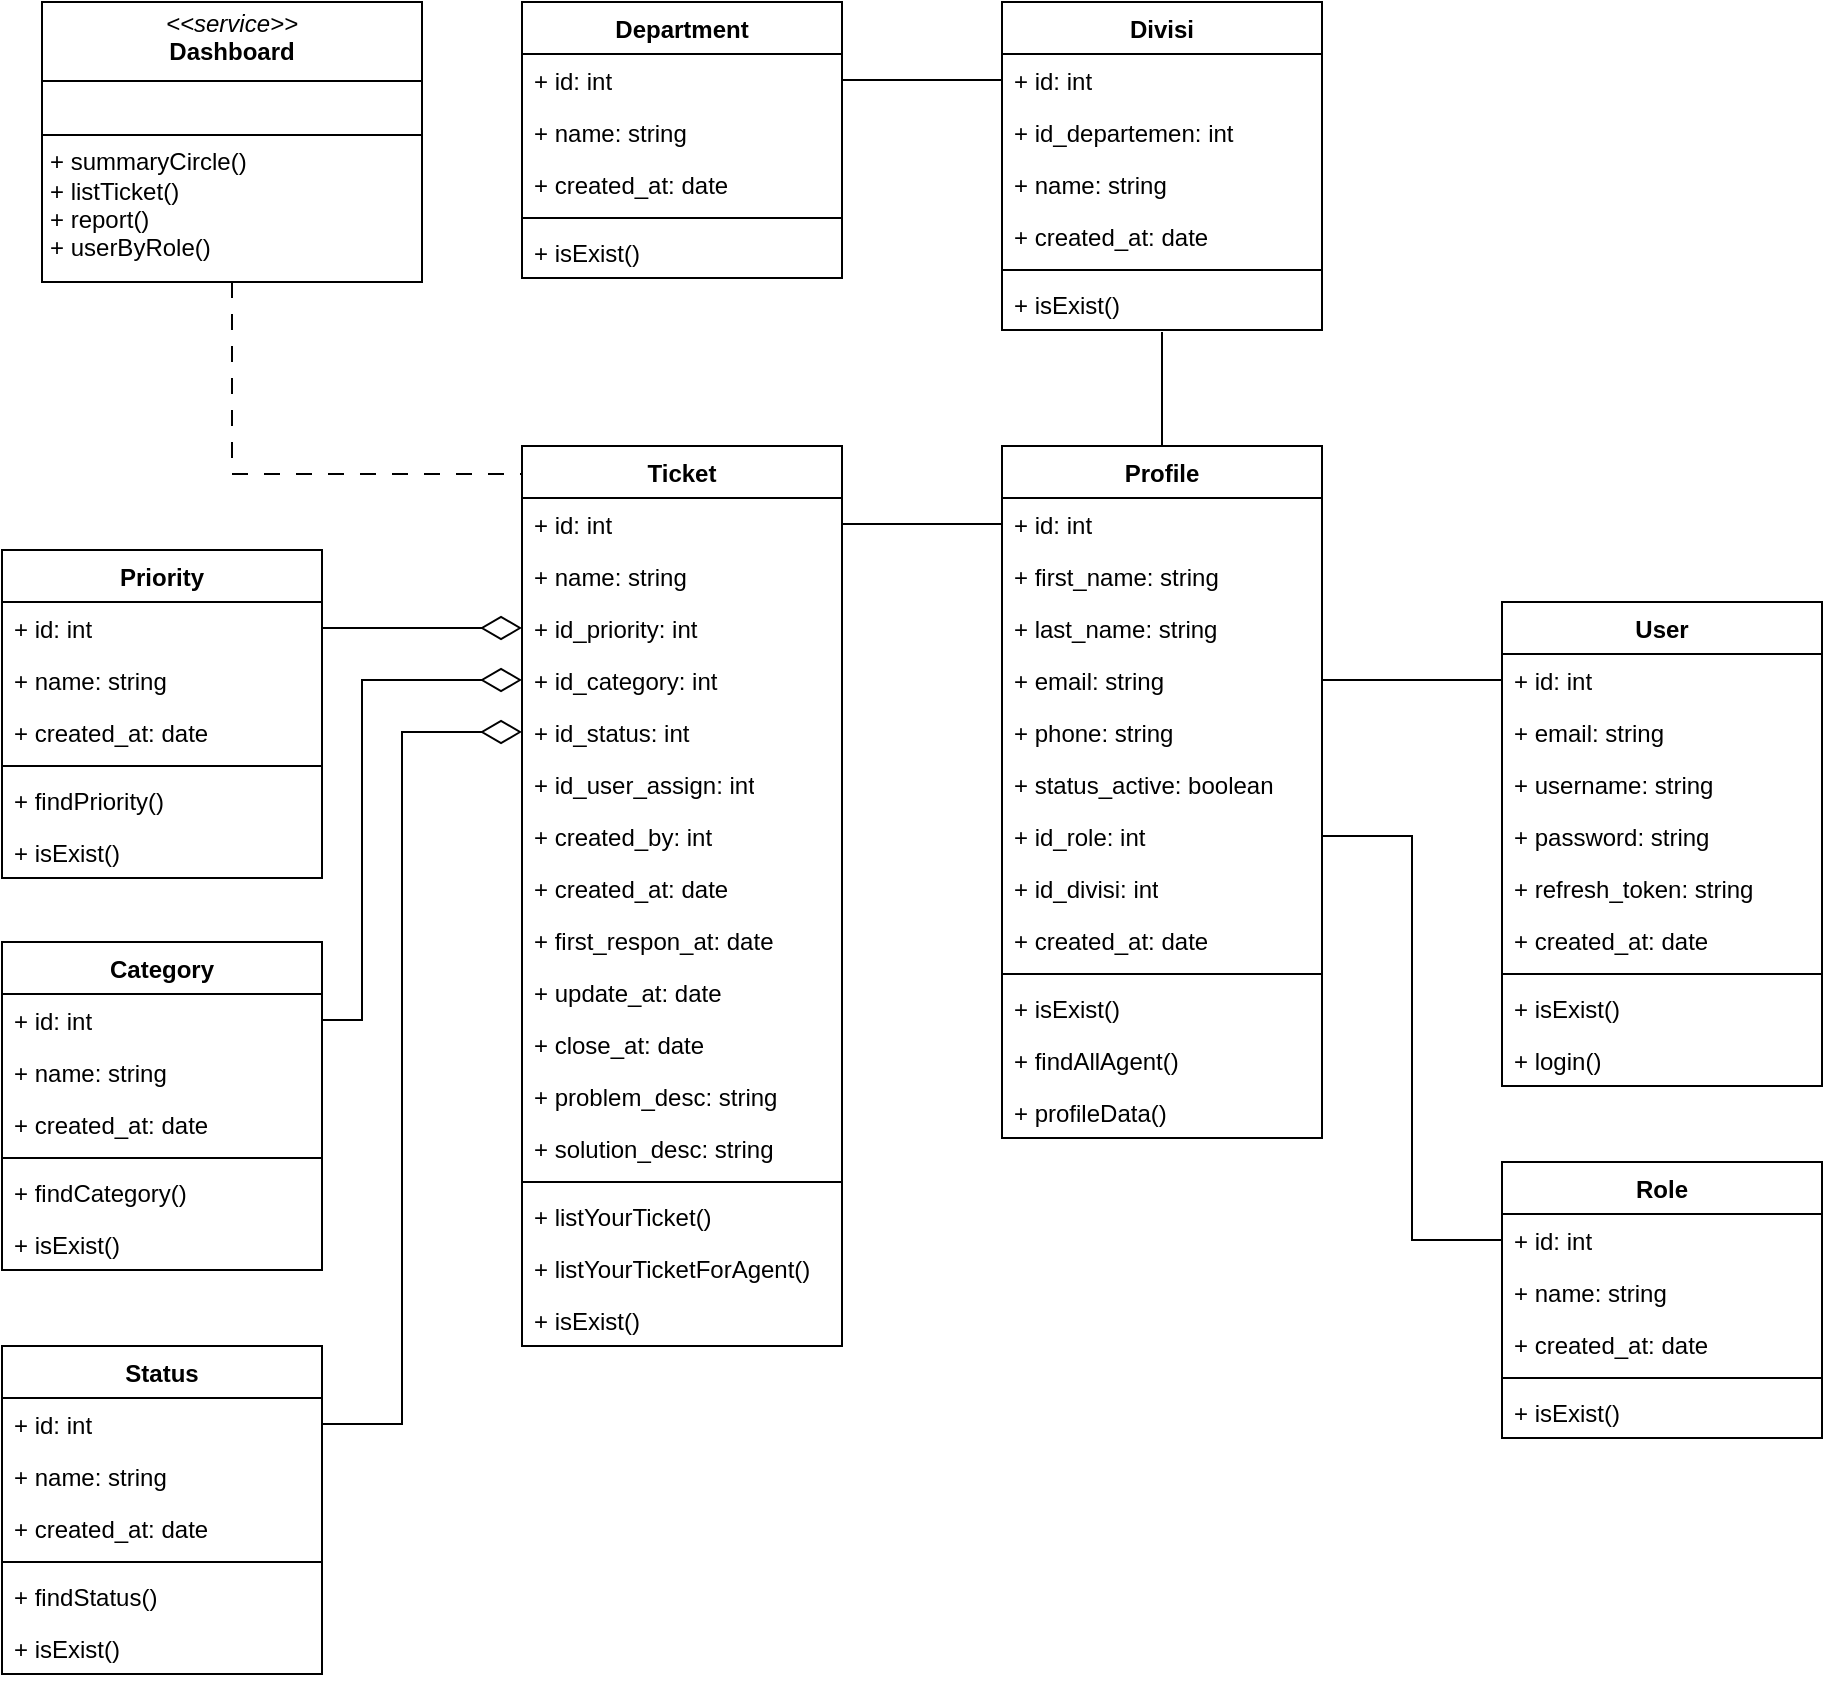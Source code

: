 <mxfile version="27.1.3">
  <diagram name="Page-1" id="-xxyF_3jXdGtJu57dgs1">
    <mxGraphModel dx="2398" dy="1064" grid="1" gridSize="10" guides="1" tooltips="1" connect="1" arrows="1" fold="1" page="1" pageScale="1" pageWidth="827" pageHeight="1169" math="0" shadow="0">
      <root>
        <mxCell id="0" />
        <mxCell id="1" parent="0" />
        <mxCell id="XdJ_4pz9nZHwtMwytImK-14" value="Role" style="swimlane;fontStyle=1;align=center;verticalAlign=top;childLayout=stackLayout;horizontal=1;startSize=26;horizontalStack=0;resizeParent=1;resizeParentMax=0;resizeLast=0;collapsible=1;marginBottom=0;whiteSpace=wrap;html=1;" vertex="1" parent="1">
          <mxGeometry x="660" y="730" width="160" height="138" as="geometry" />
        </mxCell>
        <mxCell id="XdJ_4pz9nZHwtMwytImK-15" value="+ id: int" style="text;strokeColor=none;fillColor=none;align=left;verticalAlign=top;spacingLeft=4;spacingRight=4;overflow=hidden;rotatable=0;points=[[0,0.5],[1,0.5]];portConstraint=eastwest;whiteSpace=wrap;html=1;" vertex="1" parent="XdJ_4pz9nZHwtMwytImK-14">
          <mxGeometry y="26" width="160" height="26" as="geometry" />
        </mxCell>
        <mxCell id="XdJ_4pz9nZHwtMwytImK-21" value="+ name: string" style="text;strokeColor=none;fillColor=none;align=left;verticalAlign=top;spacingLeft=4;spacingRight=4;overflow=hidden;rotatable=0;points=[[0,0.5],[1,0.5]];portConstraint=eastwest;whiteSpace=wrap;html=1;" vertex="1" parent="XdJ_4pz9nZHwtMwytImK-14">
          <mxGeometry y="52" width="160" height="26" as="geometry" />
        </mxCell>
        <mxCell id="XdJ_4pz9nZHwtMwytImK-85" value="+ created_at: date" style="text;strokeColor=none;fillColor=none;align=left;verticalAlign=top;spacingLeft=4;spacingRight=4;overflow=hidden;rotatable=0;points=[[0,0.5],[1,0.5]];portConstraint=eastwest;whiteSpace=wrap;html=1;" vertex="1" parent="XdJ_4pz9nZHwtMwytImK-14">
          <mxGeometry y="78" width="160" height="26" as="geometry" />
        </mxCell>
        <mxCell id="XdJ_4pz9nZHwtMwytImK-16" value="" style="line;strokeWidth=1;fillColor=none;align=left;verticalAlign=middle;spacingTop=-1;spacingLeft=3;spacingRight=3;rotatable=0;labelPosition=right;points=[];portConstraint=eastwest;strokeColor=inherit;" vertex="1" parent="XdJ_4pz9nZHwtMwytImK-14">
          <mxGeometry y="104" width="160" height="8" as="geometry" />
        </mxCell>
        <mxCell id="XdJ_4pz9nZHwtMwytImK-86" value="+ isExist()" style="text;strokeColor=none;fillColor=none;align=left;verticalAlign=top;spacingLeft=4;spacingRight=4;overflow=hidden;rotatable=0;points=[[0,0.5],[1,0.5]];portConstraint=eastwest;whiteSpace=wrap;html=1;" vertex="1" parent="XdJ_4pz9nZHwtMwytImK-14">
          <mxGeometry y="112" width="160" height="26" as="geometry" />
        </mxCell>
        <mxCell id="XdJ_4pz9nZHwtMwytImK-22" value="Department" style="swimlane;fontStyle=1;align=center;verticalAlign=top;childLayout=stackLayout;horizontal=1;startSize=26;horizontalStack=0;resizeParent=1;resizeParentMax=0;resizeLast=0;collapsible=1;marginBottom=0;whiteSpace=wrap;html=1;" vertex="1" parent="1">
          <mxGeometry x="170" y="150" width="160" height="138" as="geometry" />
        </mxCell>
        <mxCell id="XdJ_4pz9nZHwtMwytImK-23" value="+ id: int" style="text;strokeColor=none;fillColor=none;align=left;verticalAlign=top;spacingLeft=4;spacingRight=4;overflow=hidden;rotatable=0;points=[[0,0.5],[1,0.5]];portConstraint=eastwest;whiteSpace=wrap;html=1;" vertex="1" parent="XdJ_4pz9nZHwtMwytImK-22">
          <mxGeometry y="26" width="160" height="26" as="geometry" />
        </mxCell>
        <mxCell id="XdJ_4pz9nZHwtMwytImK-24" value="+ name: string" style="text;strokeColor=none;fillColor=none;align=left;verticalAlign=top;spacingLeft=4;spacingRight=4;overflow=hidden;rotatable=0;points=[[0,0.5],[1,0.5]];portConstraint=eastwest;whiteSpace=wrap;html=1;" vertex="1" parent="XdJ_4pz9nZHwtMwytImK-22">
          <mxGeometry y="52" width="160" height="26" as="geometry" />
        </mxCell>
        <mxCell id="XdJ_4pz9nZHwtMwytImK-60" value="+ created_at: date" style="text;strokeColor=none;fillColor=none;align=left;verticalAlign=top;spacingLeft=4;spacingRight=4;overflow=hidden;rotatable=0;points=[[0,0.5],[1,0.5]];portConstraint=eastwest;whiteSpace=wrap;html=1;" vertex="1" parent="XdJ_4pz9nZHwtMwytImK-22">
          <mxGeometry y="78" width="160" height="26" as="geometry" />
        </mxCell>
        <mxCell id="XdJ_4pz9nZHwtMwytImK-25" value="" style="line;strokeWidth=1;fillColor=none;align=left;verticalAlign=middle;spacingTop=-1;spacingLeft=3;spacingRight=3;rotatable=0;labelPosition=right;points=[];portConstraint=eastwest;strokeColor=inherit;" vertex="1" parent="XdJ_4pz9nZHwtMwytImK-22">
          <mxGeometry y="104" width="160" height="8" as="geometry" />
        </mxCell>
        <mxCell id="XdJ_4pz9nZHwtMwytImK-26" value="+ isExist()" style="text;strokeColor=none;fillColor=none;align=left;verticalAlign=top;spacingLeft=4;spacingRight=4;overflow=hidden;rotatable=0;points=[[0,0.5],[1,0.5]];portConstraint=eastwest;whiteSpace=wrap;html=1;" vertex="1" parent="XdJ_4pz9nZHwtMwytImK-22">
          <mxGeometry y="112" width="160" height="26" as="geometry" />
        </mxCell>
        <mxCell id="XdJ_4pz9nZHwtMwytImK-27" value="Divisi" style="swimlane;fontStyle=1;align=center;verticalAlign=top;childLayout=stackLayout;horizontal=1;startSize=26;horizontalStack=0;resizeParent=1;resizeParentMax=0;resizeLast=0;collapsible=1;marginBottom=0;whiteSpace=wrap;html=1;" vertex="1" parent="1">
          <mxGeometry x="410" y="150" width="160" height="164" as="geometry" />
        </mxCell>
        <mxCell id="XdJ_4pz9nZHwtMwytImK-28" value="+ id: int" style="text;strokeColor=none;fillColor=none;align=left;verticalAlign=top;spacingLeft=4;spacingRight=4;overflow=hidden;rotatable=0;points=[[0,0.5],[1,0.5]];portConstraint=eastwest;whiteSpace=wrap;html=1;" vertex="1" parent="XdJ_4pz9nZHwtMwytImK-27">
          <mxGeometry y="26" width="160" height="26" as="geometry" />
        </mxCell>
        <mxCell id="XdJ_4pz9nZHwtMwytImK-32" value="+ id_departemen: int" style="text;strokeColor=none;fillColor=none;align=left;verticalAlign=top;spacingLeft=4;spacingRight=4;overflow=hidden;rotatable=0;points=[[0,0.5],[1,0.5]];portConstraint=eastwest;whiteSpace=wrap;html=1;" vertex="1" parent="XdJ_4pz9nZHwtMwytImK-27">
          <mxGeometry y="52" width="160" height="26" as="geometry" />
        </mxCell>
        <mxCell id="XdJ_4pz9nZHwtMwytImK-29" value="+ name: string" style="text;strokeColor=none;fillColor=none;align=left;verticalAlign=top;spacingLeft=4;spacingRight=4;overflow=hidden;rotatable=0;points=[[0,0.5],[1,0.5]];portConstraint=eastwest;whiteSpace=wrap;html=1;" vertex="1" parent="XdJ_4pz9nZHwtMwytImK-27">
          <mxGeometry y="78" width="160" height="26" as="geometry" />
        </mxCell>
        <mxCell id="XdJ_4pz9nZHwtMwytImK-61" value="+ created_at: date" style="text;strokeColor=none;fillColor=none;align=left;verticalAlign=top;spacingLeft=4;spacingRight=4;overflow=hidden;rotatable=0;points=[[0,0.5],[1,0.5]];portConstraint=eastwest;whiteSpace=wrap;html=1;" vertex="1" parent="XdJ_4pz9nZHwtMwytImK-27">
          <mxGeometry y="104" width="160" height="26" as="geometry" />
        </mxCell>
        <mxCell id="XdJ_4pz9nZHwtMwytImK-63" value="" style="line;strokeWidth=1;fillColor=none;align=left;verticalAlign=middle;spacingTop=-1;spacingLeft=3;spacingRight=3;rotatable=0;labelPosition=right;points=[];portConstraint=eastwest;strokeColor=inherit;" vertex="1" parent="XdJ_4pz9nZHwtMwytImK-27">
          <mxGeometry y="130" width="160" height="8" as="geometry" />
        </mxCell>
        <mxCell id="XdJ_4pz9nZHwtMwytImK-62" value="+ isExist()" style="text;strokeColor=none;fillColor=none;align=left;verticalAlign=top;spacingLeft=4;spacingRight=4;overflow=hidden;rotatable=0;points=[[0,0.5],[1,0.5]];portConstraint=eastwest;whiteSpace=wrap;html=1;" vertex="1" parent="XdJ_4pz9nZHwtMwytImK-27">
          <mxGeometry y="138" width="160" height="26" as="geometry" />
        </mxCell>
        <mxCell id="XdJ_4pz9nZHwtMwytImK-41" value="Category" style="swimlane;fontStyle=1;align=center;verticalAlign=top;childLayout=stackLayout;horizontal=1;startSize=26;horizontalStack=0;resizeParent=1;resizeParentMax=0;resizeLast=0;collapsible=1;marginBottom=0;whiteSpace=wrap;html=1;" vertex="1" parent="1">
          <mxGeometry x="-90" y="620" width="160" height="164" as="geometry" />
        </mxCell>
        <mxCell id="XdJ_4pz9nZHwtMwytImK-42" value="+ id: int" style="text;strokeColor=none;fillColor=none;align=left;verticalAlign=top;spacingLeft=4;spacingRight=4;overflow=hidden;rotatable=0;points=[[0,0.5],[1,0.5]];portConstraint=eastwest;whiteSpace=wrap;html=1;" vertex="1" parent="XdJ_4pz9nZHwtMwytImK-41">
          <mxGeometry y="26" width="160" height="26" as="geometry" />
        </mxCell>
        <mxCell id="XdJ_4pz9nZHwtMwytImK-43" value="+ name: string" style="text;strokeColor=none;fillColor=none;align=left;verticalAlign=top;spacingLeft=4;spacingRight=4;overflow=hidden;rotatable=0;points=[[0,0.5],[1,0.5]];portConstraint=eastwest;whiteSpace=wrap;html=1;" vertex="1" parent="XdJ_4pz9nZHwtMwytImK-41">
          <mxGeometry y="52" width="160" height="26" as="geometry" />
        </mxCell>
        <mxCell id="XdJ_4pz9nZHwtMwytImK-46" value="+ created_at: date" style="text;strokeColor=none;fillColor=none;align=left;verticalAlign=top;spacingLeft=4;spacingRight=4;overflow=hidden;rotatable=0;points=[[0,0.5],[1,0.5]];portConstraint=eastwest;whiteSpace=wrap;html=1;" vertex="1" parent="XdJ_4pz9nZHwtMwytImK-41">
          <mxGeometry y="78" width="160" height="26" as="geometry" />
        </mxCell>
        <mxCell id="XdJ_4pz9nZHwtMwytImK-44" value="" style="line;strokeWidth=1;fillColor=none;align=left;verticalAlign=middle;spacingTop=-1;spacingLeft=3;spacingRight=3;rotatable=0;labelPosition=right;points=[];portConstraint=eastwest;strokeColor=inherit;" vertex="1" parent="XdJ_4pz9nZHwtMwytImK-41">
          <mxGeometry y="104" width="160" height="8" as="geometry" />
        </mxCell>
        <mxCell id="XdJ_4pz9nZHwtMwytImK-45" value="+ findCategory()" style="text;strokeColor=none;fillColor=none;align=left;verticalAlign=top;spacingLeft=4;spacingRight=4;overflow=hidden;rotatable=0;points=[[0,0.5],[1,0.5]];portConstraint=eastwest;whiteSpace=wrap;html=1;" vertex="1" parent="XdJ_4pz9nZHwtMwytImK-41">
          <mxGeometry y="112" width="160" height="26" as="geometry" />
        </mxCell>
        <mxCell id="XdJ_4pz9nZHwtMwytImK-47" value="+ isExist()" style="text;strokeColor=none;fillColor=none;align=left;verticalAlign=top;spacingLeft=4;spacingRight=4;overflow=hidden;rotatable=0;points=[[0,0.5],[1,0.5]];portConstraint=eastwest;whiteSpace=wrap;html=1;" vertex="1" parent="XdJ_4pz9nZHwtMwytImK-41">
          <mxGeometry y="138" width="160" height="26" as="geometry" />
        </mxCell>
        <mxCell id="XdJ_4pz9nZHwtMwytImK-64" value="Priority" style="swimlane;fontStyle=1;align=center;verticalAlign=top;childLayout=stackLayout;horizontal=1;startSize=26;horizontalStack=0;resizeParent=1;resizeParentMax=0;resizeLast=0;collapsible=1;marginBottom=0;whiteSpace=wrap;html=1;" vertex="1" parent="1">
          <mxGeometry x="-90" y="424" width="160" height="164" as="geometry" />
        </mxCell>
        <mxCell id="XdJ_4pz9nZHwtMwytImK-65" value="+ id: int" style="text;strokeColor=none;fillColor=none;align=left;verticalAlign=top;spacingLeft=4;spacingRight=4;overflow=hidden;rotatable=0;points=[[0,0.5],[1,0.5]];portConstraint=eastwest;whiteSpace=wrap;html=1;" vertex="1" parent="XdJ_4pz9nZHwtMwytImK-64">
          <mxGeometry y="26" width="160" height="26" as="geometry" />
        </mxCell>
        <mxCell id="XdJ_4pz9nZHwtMwytImK-66" value="+ name: string" style="text;strokeColor=none;fillColor=none;align=left;verticalAlign=top;spacingLeft=4;spacingRight=4;overflow=hidden;rotatable=0;points=[[0,0.5],[1,0.5]];portConstraint=eastwest;whiteSpace=wrap;html=1;" vertex="1" parent="XdJ_4pz9nZHwtMwytImK-64">
          <mxGeometry y="52" width="160" height="26" as="geometry" />
        </mxCell>
        <mxCell id="XdJ_4pz9nZHwtMwytImK-67" value="+ created_at: date" style="text;strokeColor=none;fillColor=none;align=left;verticalAlign=top;spacingLeft=4;spacingRight=4;overflow=hidden;rotatable=0;points=[[0,0.5],[1,0.5]];portConstraint=eastwest;whiteSpace=wrap;html=1;" vertex="1" parent="XdJ_4pz9nZHwtMwytImK-64">
          <mxGeometry y="78" width="160" height="26" as="geometry" />
        </mxCell>
        <mxCell id="XdJ_4pz9nZHwtMwytImK-68" value="" style="line;strokeWidth=1;fillColor=none;align=left;verticalAlign=middle;spacingTop=-1;spacingLeft=3;spacingRight=3;rotatable=0;labelPosition=right;points=[];portConstraint=eastwest;strokeColor=inherit;" vertex="1" parent="XdJ_4pz9nZHwtMwytImK-64">
          <mxGeometry y="104" width="160" height="8" as="geometry" />
        </mxCell>
        <mxCell id="XdJ_4pz9nZHwtMwytImK-69" value="+ findPriority()" style="text;strokeColor=none;fillColor=none;align=left;verticalAlign=top;spacingLeft=4;spacingRight=4;overflow=hidden;rotatable=0;points=[[0,0.5],[1,0.5]];portConstraint=eastwest;whiteSpace=wrap;html=1;" vertex="1" parent="XdJ_4pz9nZHwtMwytImK-64">
          <mxGeometry y="112" width="160" height="26" as="geometry" />
        </mxCell>
        <mxCell id="XdJ_4pz9nZHwtMwytImK-70" value="+ isExist()" style="text;strokeColor=none;fillColor=none;align=left;verticalAlign=top;spacingLeft=4;spacingRight=4;overflow=hidden;rotatable=0;points=[[0,0.5],[1,0.5]];portConstraint=eastwest;whiteSpace=wrap;html=1;" vertex="1" parent="XdJ_4pz9nZHwtMwytImK-64">
          <mxGeometry y="138" width="160" height="26" as="geometry" />
        </mxCell>
        <mxCell id="XdJ_4pz9nZHwtMwytImK-71" value="Profile" style="swimlane;fontStyle=1;align=center;verticalAlign=top;childLayout=stackLayout;horizontal=1;startSize=26;horizontalStack=0;resizeParent=1;resizeParentMax=0;resizeLast=0;collapsible=1;marginBottom=0;whiteSpace=wrap;html=1;" vertex="1" parent="1">
          <mxGeometry x="410" y="372" width="160" height="346" as="geometry" />
        </mxCell>
        <mxCell id="XdJ_4pz9nZHwtMwytImK-72" value="+ id: int" style="text;strokeColor=none;fillColor=none;align=left;verticalAlign=top;spacingLeft=4;spacingRight=4;overflow=hidden;rotatable=0;points=[[0,0.5],[1,0.5]];portConstraint=eastwest;whiteSpace=wrap;html=1;" vertex="1" parent="XdJ_4pz9nZHwtMwytImK-71">
          <mxGeometry y="26" width="160" height="26" as="geometry" />
        </mxCell>
        <mxCell id="XdJ_4pz9nZHwtMwytImK-73" value="+ first_name: string" style="text;strokeColor=none;fillColor=none;align=left;verticalAlign=top;spacingLeft=4;spacingRight=4;overflow=hidden;rotatable=0;points=[[0,0.5],[1,0.5]];portConstraint=eastwest;whiteSpace=wrap;html=1;" vertex="1" parent="XdJ_4pz9nZHwtMwytImK-71">
          <mxGeometry y="52" width="160" height="26" as="geometry" />
        </mxCell>
        <mxCell id="XdJ_4pz9nZHwtMwytImK-76" value="+ last_name: string" style="text;strokeColor=none;fillColor=none;align=left;verticalAlign=top;spacingLeft=4;spacingRight=4;overflow=hidden;rotatable=0;points=[[0,0.5],[1,0.5]];portConstraint=eastwest;whiteSpace=wrap;html=1;" vertex="1" parent="XdJ_4pz9nZHwtMwytImK-71">
          <mxGeometry y="78" width="160" height="26" as="geometry" />
        </mxCell>
        <mxCell id="XdJ_4pz9nZHwtMwytImK-77" value="+ email: string" style="text;strokeColor=none;fillColor=none;align=left;verticalAlign=top;spacingLeft=4;spacingRight=4;overflow=hidden;rotatable=0;points=[[0,0.5],[1,0.5]];portConstraint=eastwest;whiteSpace=wrap;html=1;" vertex="1" parent="XdJ_4pz9nZHwtMwytImK-71">
          <mxGeometry y="104" width="160" height="26" as="geometry" />
        </mxCell>
        <mxCell id="XdJ_4pz9nZHwtMwytImK-78" value="+ phone: string" style="text;strokeColor=none;fillColor=none;align=left;verticalAlign=top;spacingLeft=4;spacingRight=4;overflow=hidden;rotatable=0;points=[[0,0.5],[1,0.5]];portConstraint=eastwest;whiteSpace=wrap;html=1;" vertex="1" parent="XdJ_4pz9nZHwtMwytImK-71">
          <mxGeometry y="130" width="160" height="26" as="geometry" />
        </mxCell>
        <mxCell id="XdJ_4pz9nZHwtMwytImK-79" value="+ status_active: boolean" style="text;strokeColor=none;fillColor=none;align=left;verticalAlign=top;spacingLeft=4;spacingRight=4;overflow=hidden;rotatable=0;points=[[0,0.5],[1,0.5]];portConstraint=eastwest;whiteSpace=wrap;html=1;" vertex="1" parent="XdJ_4pz9nZHwtMwytImK-71">
          <mxGeometry y="156" width="160" height="26" as="geometry" />
        </mxCell>
        <mxCell id="XdJ_4pz9nZHwtMwytImK-80" value="+ id_role: int" style="text;strokeColor=none;fillColor=none;align=left;verticalAlign=top;spacingLeft=4;spacingRight=4;overflow=hidden;rotatable=0;points=[[0,0.5],[1,0.5]];portConstraint=eastwest;whiteSpace=wrap;html=1;" vertex="1" parent="XdJ_4pz9nZHwtMwytImK-71">
          <mxGeometry y="182" width="160" height="26" as="geometry" />
        </mxCell>
        <mxCell id="XdJ_4pz9nZHwtMwytImK-81" value="+ id_divisi: int" style="text;strokeColor=none;fillColor=none;align=left;verticalAlign=top;spacingLeft=4;spacingRight=4;overflow=hidden;rotatable=0;points=[[0,0.5],[1,0.5]];portConstraint=eastwest;whiteSpace=wrap;html=1;" vertex="1" parent="XdJ_4pz9nZHwtMwytImK-71">
          <mxGeometry y="208" width="160" height="26" as="geometry" />
        </mxCell>
        <mxCell id="XdJ_4pz9nZHwtMwytImK-82" value="+ created_at: date" style="text;strokeColor=none;fillColor=none;align=left;verticalAlign=top;spacingLeft=4;spacingRight=4;overflow=hidden;rotatable=0;points=[[0,0.5],[1,0.5]];portConstraint=eastwest;whiteSpace=wrap;html=1;" vertex="1" parent="XdJ_4pz9nZHwtMwytImK-71">
          <mxGeometry y="234" width="160" height="26" as="geometry" />
        </mxCell>
        <mxCell id="XdJ_4pz9nZHwtMwytImK-74" value="" style="line;strokeWidth=1;fillColor=none;align=left;verticalAlign=middle;spacingTop=-1;spacingLeft=3;spacingRight=3;rotatable=0;labelPosition=right;points=[];portConstraint=eastwest;strokeColor=inherit;" vertex="1" parent="XdJ_4pz9nZHwtMwytImK-71">
          <mxGeometry y="260" width="160" height="8" as="geometry" />
        </mxCell>
        <mxCell id="XdJ_4pz9nZHwtMwytImK-83" value="+ isExist()" style="text;strokeColor=none;fillColor=none;align=left;verticalAlign=top;spacingLeft=4;spacingRight=4;overflow=hidden;rotatable=0;points=[[0,0.5],[1,0.5]];portConstraint=eastwest;whiteSpace=wrap;html=1;" vertex="1" parent="XdJ_4pz9nZHwtMwytImK-71">
          <mxGeometry y="268" width="160" height="26" as="geometry" />
        </mxCell>
        <mxCell id="XdJ_4pz9nZHwtMwytImK-75" value="+ findAllAgent()" style="text;strokeColor=none;fillColor=none;align=left;verticalAlign=top;spacingLeft=4;spacingRight=4;overflow=hidden;rotatable=0;points=[[0,0.5],[1,0.5]];portConstraint=eastwest;whiteSpace=wrap;html=1;" vertex="1" parent="XdJ_4pz9nZHwtMwytImK-71">
          <mxGeometry y="294" width="160" height="26" as="geometry" />
        </mxCell>
        <mxCell id="XdJ_4pz9nZHwtMwytImK-84" value="+ profileData&lt;span style=&quot;background-color: transparent; color: light-dark(rgb(0, 0, 0), rgb(255, 255, 255));&quot;&gt;()&lt;/span&gt;" style="text;strokeColor=none;fillColor=none;align=left;verticalAlign=top;spacingLeft=4;spacingRight=4;overflow=hidden;rotatable=0;points=[[0,0.5],[1,0.5]];portConstraint=eastwest;whiteSpace=wrap;html=1;" vertex="1" parent="XdJ_4pz9nZHwtMwytImK-71">
          <mxGeometry y="320" width="160" height="26" as="geometry" />
        </mxCell>
        <mxCell id="XdJ_4pz9nZHwtMwytImK-87" value="Status" style="swimlane;fontStyle=1;align=center;verticalAlign=top;childLayout=stackLayout;horizontal=1;startSize=26;horizontalStack=0;resizeParent=1;resizeParentMax=0;resizeLast=0;collapsible=1;marginBottom=0;whiteSpace=wrap;html=1;" vertex="1" parent="1">
          <mxGeometry x="-90" y="822" width="160" height="164" as="geometry" />
        </mxCell>
        <mxCell id="XdJ_4pz9nZHwtMwytImK-88" value="+ id: int" style="text;strokeColor=none;fillColor=none;align=left;verticalAlign=top;spacingLeft=4;spacingRight=4;overflow=hidden;rotatable=0;points=[[0,0.5],[1,0.5]];portConstraint=eastwest;whiteSpace=wrap;html=1;" vertex="1" parent="XdJ_4pz9nZHwtMwytImK-87">
          <mxGeometry y="26" width="160" height="26" as="geometry" />
        </mxCell>
        <mxCell id="XdJ_4pz9nZHwtMwytImK-89" value="+ name: string" style="text;strokeColor=none;fillColor=none;align=left;verticalAlign=top;spacingLeft=4;spacingRight=4;overflow=hidden;rotatable=0;points=[[0,0.5],[1,0.5]];portConstraint=eastwest;whiteSpace=wrap;html=1;" vertex="1" parent="XdJ_4pz9nZHwtMwytImK-87">
          <mxGeometry y="52" width="160" height="26" as="geometry" />
        </mxCell>
        <mxCell id="XdJ_4pz9nZHwtMwytImK-90" value="+ created_at: date" style="text;strokeColor=none;fillColor=none;align=left;verticalAlign=top;spacingLeft=4;spacingRight=4;overflow=hidden;rotatable=0;points=[[0,0.5],[1,0.5]];portConstraint=eastwest;whiteSpace=wrap;html=1;" vertex="1" parent="XdJ_4pz9nZHwtMwytImK-87">
          <mxGeometry y="78" width="160" height="26" as="geometry" />
        </mxCell>
        <mxCell id="XdJ_4pz9nZHwtMwytImK-91" value="" style="line;strokeWidth=1;fillColor=none;align=left;verticalAlign=middle;spacingTop=-1;spacingLeft=3;spacingRight=3;rotatable=0;labelPosition=right;points=[];portConstraint=eastwest;strokeColor=inherit;" vertex="1" parent="XdJ_4pz9nZHwtMwytImK-87">
          <mxGeometry y="104" width="160" height="8" as="geometry" />
        </mxCell>
        <mxCell id="XdJ_4pz9nZHwtMwytImK-92" value="+ findStatus()" style="text;strokeColor=none;fillColor=none;align=left;verticalAlign=top;spacingLeft=4;spacingRight=4;overflow=hidden;rotatable=0;points=[[0,0.5],[1,0.5]];portConstraint=eastwest;whiteSpace=wrap;html=1;" vertex="1" parent="XdJ_4pz9nZHwtMwytImK-87">
          <mxGeometry y="112" width="160" height="26" as="geometry" />
        </mxCell>
        <mxCell id="XdJ_4pz9nZHwtMwytImK-93" value="+ isExist()" style="text;strokeColor=none;fillColor=none;align=left;verticalAlign=top;spacingLeft=4;spacingRight=4;overflow=hidden;rotatable=0;points=[[0,0.5],[1,0.5]];portConstraint=eastwest;whiteSpace=wrap;html=1;" vertex="1" parent="XdJ_4pz9nZHwtMwytImK-87">
          <mxGeometry y="138" width="160" height="26" as="geometry" />
        </mxCell>
        <mxCell id="XdJ_4pz9nZHwtMwytImK-94" value="Ticket" style="swimlane;fontStyle=1;align=center;verticalAlign=top;childLayout=stackLayout;horizontal=1;startSize=26;horizontalStack=0;resizeParent=1;resizeParentMax=0;resizeLast=0;collapsible=1;marginBottom=0;whiteSpace=wrap;html=1;" vertex="1" parent="1">
          <mxGeometry x="170" y="372" width="160" height="450" as="geometry" />
        </mxCell>
        <mxCell id="XdJ_4pz9nZHwtMwytImK-95" value="+ id: int" style="text;strokeColor=none;fillColor=none;align=left;verticalAlign=top;spacingLeft=4;spacingRight=4;overflow=hidden;rotatable=0;points=[[0,0.5],[1,0.5]];portConstraint=eastwest;whiteSpace=wrap;html=1;" vertex="1" parent="XdJ_4pz9nZHwtMwytImK-94">
          <mxGeometry y="26" width="160" height="26" as="geometry" />
        </mxCell>
        <mxCell id="XdJ_4pz9nZHwtMwytImK-96" value="+ name: string" style="text;strokeColor=none;fillColor=none;align=left;verticalAlign=top;spacingLeft=4;spacingRight=4;overflow=hidden;rotatable=0;points=[[0,0.5],[1,0.5]];portConstraint=eastwest;whiteSpace=wrap;html=1;" vertex="1" parent="XdJ_4pz9nZHwtMwytImK-94">
          <mxGeometry y="52" width="160" height="26" as="geometry" />
        </mxCell>
        <mxCell id="XdJ_4pz9nZHwtMwytImK-100" value="+ id_priority: int" style="text;strokeColor=none;fillColor=none;align=left;verticalAlign=top;spacingLeft=4;spacingRight=4;overflow=hidden;rotatable=0;points=[[0,0.5],[1,0.5]];portConstraint=eastwest;whiteSpace=wrap;html=1;" vertex="1" parent="XdJ_4pz9nZHwtMwytImK-94">
          <mxGeometry y="78" width="160" height="26" as="geometry" />
        </mxCell>
        <mxCell id="XdJ_4pz9nZHwtMwytImK-101" value="+ id_category: int" style="text;strokeColor=none;fillColor=none;align=left;verticalAlign=top;spacingLeft=4;spacingRight=4;overflow=hidden;rotatable=0;points=[[0,0.5],[1,0.5]];portConstraint=eastwest;whiteSpace=wrap;html=1;" vertex="1" parent="XdJ_4pz9nZHwtMwytImK-94">
          <mxGeometry y="104" width="160" height="26" as="geometry" />
        </mxCell>
        <mxCell id="XdJ_4pz9nZHwtMwytImK-102" value="+ id_status&lt;span style=&quot;background-color: transparent; color: light-dark(rgb(0, 0, 0), rgb(255, 255, 255));&quot;&gt;: int&lt;/span&gt;" style="text;strokeColor=none;fillColor=none;align=left;verticalAlign=top;spacingLeft=4;spacingRight=4;overflow=hidden;rotatable=0;points=[[0,0.5],[1,0.5]];portConstraint=eastwest;whiteSpace=wrap;html=1;" vertex="1" parent="XdJ_4pz9nZHwtMwytImK-94">
          <mxGeometry y="130" width="160" height="26" as="geometry" />
        </mxCell>
        <mxCell id="XdJ_4pz9nZHwtMwytImK-103" value="+ id_user_assign&lt;span style=&quot;background-color: transparent; color: light-dark(rgb(0, 0, 0), rgb(255, 255, 255));&quot;&gt;: int&lt;/span&gt;" style="text;strokeColor=none;fillColor=none;align=left;verticalAlign=top;spacingLeft=4;spacingRight=4;overflow=hidden;rotatable=0;points=[[0,0.5],[1,0.5]];portConstraint=eastwest;whiteSpace=wrap;html=1;" vertex="1" parent="XdJ_4pz9nZHwtMwytImK-94">
          <mxGeometry y="156" width="160" height="26" as="geometry" />
        </mxCell>
        <mxCell id="XdJ_4pz9nZHwtMwytImK-104" value="+ created_by: int" style="text;strokeColor=none;fillColor=none;align=left;verticalAlign=top;spacingLeft=4;spacingRight=4;overflow=hidden;rotatable=0;points=[[0,0.5],[1,0.5]];portConstraint=eastwest;whiteSpace=wrap;html=1;" vertex="1" parent="XdJ_4pz9nZHwtMwytImK-94">
          <mxGeometry y="182" width="160" height="26" as="geometry" />
        </mxCell>
        <mxCell id="XdJ_4pz9nZHwtMwytImK-97" value="+ created_at: date" style="text;strokeColor=none;fillColor=none;align=left;verticalAlign=top;spacingLeft=4;spacingRight=4;overflow=hidden;rotatable=0;points=[[0,0.5],[1,0.5]];portConstraint=eastwest;whiteSpace=wrap;html=1;" vertex="1" parent="XdJ_4pz9nZHwtMwytImK-94">
          <mxGeometry y="208" width="160" height="26" as="geometry" />
        </mxCell>
        <mxCell id="XdJ_4pz9nZHwtMwytImK-105" value="+ first_respon_at: date" style="text;strokeColor=none;fillColor=none;align=left;verticalAlign=top;spacingLeft=4;spacingRight=4;overflow=hidden;rotatable=0;points=[[0,0.5],[1,0.5]];portConstraint=eastwest;whiteSpace=wrap;html=1;" vertex="1" parent="XdJ_4pz9nZHwtMwytImK-94">
          <mxGeometry y="234" width="160" height="26" as="geometry" />
        </mxCell>
        <mxCell id="XdJ_4pz9nZHwtMwytImK-107" value="+ update_at: date" style="text;strokeColor=none;fillColor=none;align=left;verticalAlign=top;spacingLeft=4;spacingRight=4;overflow=hidden;rotatable=0;points=[[0,0.5],[1,0.5]];portConstraint=eastwest;whiteSpace=wrap;html=1;" vertex="1" parent="XdJ_4pz9nZHwtMwytImK-94">
          <mxGeometry y="260" width="160" height="26" as="geometry" />
        </mxCell>
        <mxCell id="XdJ_4pz9nZHwtMwytImK-106" value="+ close_at: date" style="text;strokeColor=none;fillColor=none;align=left;verticalAlign=top;spacingLeft=4;spacingRight=4;overflow=hidden;rotatable=0;points=[[0,0.5],[1,0.5]];portConstraint=eastwest;whiteSpace=wrap;html=1;" vertex="1" parent="XdJ_4pz9nZHwtMwytImK-94">
          <mxGeometry y="286" width="160" height="26" as="geometry" />
        </mxCell>
        <mxCell id="XdJ_4pz9nZHwtMwytImK-108" value="+ problem_desc: string" style="text;strokeColor=none;fillColor=none;align=left;verticalAlign=top;spacingLeft=4;spacingRight=4;overflow=hidden;rotatable=0;points=[[0,0.5],[1,0.5]];portConstraint=eastwest;whiteSpace=wrap;html=1;" vertex="1" parent="XdJ_4pz9nZHwtMwytImK-94">
          <mxGeometry y="312" width="160" height="26" as="geometry" />
        </mxCell>
        <mxCell id="XdJ_4pz9nZHwtMwytImK-109" value="+ solution_desc: string" style="text;strokeColor=none;fillColor=none;align=left;verticalAlign=top;spacingLeft=4;spacingRight=4;overflow=hidden;rotatable=0;points=[[0,0.5],[1,0.5]];portConstraint=eastwest;whiteSpace=wrap;html=1;" vertex="1" parent="XdJ_4pz9nZHwtMwytImK-94">
          <mxGeometry y="338" width="160" height="26" as="geometry" />
        </mxCell>
        <mxCell id="XdJ_4pz9nZHwtMwytImK-98" value="" style="line;strokeWidth=1;fillColor=none;align=left;verticalAlign=middle;spacingTop=-1;spacingLeft=3;spacingRight=3;rotatable=0;labelPosition=right;points=[];portConstraint=eastwest;strokeColor=inherit;" vertex="1" parent="XdJ_4pz9nZHwtMwytImK-94">
          <mxGeometry y="364" width="160" height="8" as="geometry" />
        </mxCell>
        <mxCell id="XdJ_4pz9nZHwtMwytImK-110" value="+ listYourTicket()" style="text;strokeColor=none;fillColor=none;align=left;verticalAlign=top;spacingLeft=4;spacingRight=4;overflow=hidden;rotatable=0;points=[[0,0.5],[1,0.5]];portConstraint=eastwest;whiteSpace=wrap;html=1;" vertex="1" parent="XdJ_4pz9nZHwtMwytImK-94">
          <mxGeometry y="372" width="160" height="26" as="geometry" />
        </mxCell>
        <mxCell id="XdJ_4pz9nZHwtMwytImK-99" value="+ listYourTicketForAgent()" style="text;strokeColor=none;fillColor=none;align=left;verticalAlign=top;spacingLeft=4;spacingRight=4;overflow=hidden;rotatable=0;points=[[0,0.5],[1,0.5]];portConstraint=eastwest;whiteSpace=wrap;html=1;" vertex="1" parent="XdJ_4pz9nZHwtMwytImK-94">
          <mxGeometry y="398" width="160" height="26" as="geometry" />
        </mxCell>
        <mxCell id="XdJ_4pz9nZHwtMwytImK-111" value="+ isExist()" style="text;strokeColor=none;fillColor=none;align=left;verticalAlign=top;spacingLeft=4;spacingRight=4;overflow=hidden;rotatable=0;points=[[0,0.5],[1,0.5]];portConstraint=eastwest;whiteSpace=wrap;html=1;" vertex="1" parent="XdJ_4pz9nZHwtMwytImK-94">
          <mxGeometry y="424" width="160" height="26" as="geometry" />
        </mxCell>
        <mxCell id="XdJ_4pz9nZHwtMwytImK-113" value="&lt;p style=&quot;margin:0px;margin-top:4px;text-align:center;&quot;&gt;&lt;i&gt;&amp;lt;&amp;lt;service&amp;gt;&amp;gt;&lt;/i&gt;&lt;br&gt;&lt;b&gt;Dashboard&lt;/b&gt;&lt;/p&gt;&lt;hr size=&quot;1&quot; style=&quot;border-style:solid;&quot;&gt;&lt;p style=&quot;margin:0px;margin-left:4px;&quot;&gt;&lt;br&gt;&lt;/p&gt;&lt;hr size=&quot;1&quot; style=&quot;border-style:solid;&quot;&gt;&lt;p style=&quot;margin:0px;margin-left:4px;&quot;&gt;+ summaryCircle()&lt;/p&gt;&lt;p style=&quot;margin:0px;margin-left:4px;&quot;&gt;+ listTicket()&lt;/p&gt;&lt;p style=&quot;margin:0px;margin-left:4px;&quot;&gt;+ report()&lt;/p&gt;&lt;p style=&quot;margin:0px;margin-left:4px;&quot;&gt;+ userByRole()&lt;/p&gt;" style="verticalAlign=top;align=left;overflow=fill;html=1;whiteSpace=wrap;" vertex="1" parent="1">
          <mxGeometry x="-70" y="150" width="190" height="140" as="geometry" />
        </mxCell>
        <mxCell id="XdJ_4pz9nZHwtMwytImK-114" value="User" style="swimlane;fontStyle=1;align=center;verticalAlign=top;childLayout=stackLayout;horizontal=1;startSize=26;horizontalStack=0;resizeParent=1;resizeParentMax=0;resizeLast=0;collapsible=1;marginBottom=0;whiteSpace=wrap;html=1;" vertex="1" parent="1">
          <mxGeometry x="660" y="450" width="160" height="242" as="geometry" />
        </mxCell>
        <mxCell id="XdJ_4pz9nZHwtMwytImK-115" value="+ id: int" style="text;strokeColor=none;fillColor=none;align=left;verticalAlign=top;spacingLeft=4;spacingRight=4;overflow=hidden;rotatable=0;points=[[0,0.5],[1,0.5]];portConstraint=eastwest;whiteSpace=wrap;html=1;" vertex="1" parent="XdJ_4pz9nZHwtMwytImK-114">
          <mxGeometry y="26" width="160" height="26" as="geometry" />
        </mxCell>
        <mxCell id="XdJ_4pz9nZHwtMwytImK-116" value="+ email: string" style="text;strokeColor=none;fillColor=none;align=left;verticalAlign=top;spacingLeft=4;spacingRight=4;overflow=hidden;rotatable=0;points=[[0,0.5],[1,0.5]];portConstraint=eastwest;whiteSpace=wrap;html=1;" vertex="1" parent="XdJ_4pz9nZHwtMwytImK-114">
          <mxGeometry y="52" width="160" height="26" as="geometry" />
        </mxCell>
        <mxCell id="XdJ_4pz9nZHwtMwytImK-121" value="+ username: string" style="text;strokeColor=none;fillColor=none;align=left;verticalAlign=top;spacingLeft=4;spacingRight=4;overflow=hidden;rotatable=0;points=[[0,0.5],[1,0.5]];portConstraint=eastwest;whiteSpace=wrap;html=1;" vertex="1" parent="XdJ_4pz9nZHwtMwytImK-114">
          <mxGeometry y="78" width="160" height="26" as="geometry" />
        </mxCell>
        <mxCell id="XdJ_4pz9nZHwtMwytImK-122" value="+ password: string" style="text;strokeColor=none;fillColor=none;align=left;verticalAlign=top;spacingLeft=4;spacingRight=4;overflow=hidden;rotatable=0;points=[[0,0.5],[1,0.5]];portConstraint=eastwest;whiteSpace=wrap;html=1;" vertex="1" parent="XdJ_4pz9nZHwtMwytImK-114">
          <mxGeometry y="104" width="160" height="26" as="geometry" />
        </mxCell>
        <mxCell id="XdJ_4pz9nZHwtMwytImK-123" value="+ refresh_token: string" style="text;strokeColor=none;fillColor=none;align=left;verticalAlign=top;spacingLeft=4;spacingRight=4;overflow=hidden;rotatable=0;points=[[0,0.5],[1,0.5]];portConstraint=eastwest;whiteSpace=wrap;html=1;" vertex="1" parent="XdJ_4pz9nZHwtMwytImK-114">
          <mxGeometry y="130" width="160" height="26" as="geometry" />
        </mxCell>
        <mxCell id="XdJ_4pz9nZHwtMwytImK-117" value="+ created_at: date" style="text;strokeColor=none;fillColor=none;align=left;verticalAlign=top;spacingLeft=4;spacingRight=4;overflow=hidden;rotatable=0;points=[[0,0.5],[1,0.5]];portConstraint=eastwest;whiteSpace=wrap;html=1;" vertex="1" parent="XdJ_4pz9nZHwtMwytImK-114">
          <mxGeometry y="156" width="160" height="26" as="geometry" />
        </mxCell>
        <mxCell id="XdJ_4pz9nZHwtMwytImK-118" value="" style="line;strokeWidth=1;fillColor=none;align=left;verticalAlign=middle;spacingTop=-1;spacingLeft=3;spacingRight=3;rotatable=0;labelPosition=right;points=[];portConstraint=eastwest;strokeColor=inherit;" vertex="1" parent="XdJ_4pz9nZHwtMwytImK-114">
          <mxGeometry y="182" width="160" height="8" as="geometry" />
        </mxCell>
        <mxCell id="XdJ_4pz9nZHwtMwytImK-120" value="+ isExist()" style="text;strokeColor=none;fillColor=none;align=left;verticalAlign=top;spacingLeft=4;spacingRight=4;overflow=hidden;rotatable=0;points=[[0,0.5],[1,0.5]];portConstraint=eastwest;whiteSpace=wrap;html=1;" vertex="1" parent="XdJ_4pz9nZHwtMwytImK-114">
          <mxGeometry y="190" width="160" height="26" as="geometry" />
        </mxCell>
        <mxCell id="XdJ_4pz9nZHwtMwytImK-124" value="+ login()" style="text;strokeColor=none;fillColor=none;align=left;verticalAlign=top;spacingLeft=4;spacingRight=4;overflow=hidden;rotatable=0;points=[[0,0.5],[1,0.5]];portConstraint=eastwest;whiteSpace=wrap;html=1;" vertex="1" parent="XdJ_4pz9nZHwtMwytImK-114">
          <mxGeometry y="216" width="160" height="26" as="geometry" />
        </mxCell>
        <mxCell id="XdJ_4pz9nZHwtMwytImK-127" style="edgeStyle=orthogonalEdgeStyle;rounded=0;orthogonalLoop=1;jettySize=auto;html=1;exitX=1;exitY=0.5;exitDx=0;exitDy=0;entryX=0;entryY=0.5;entryDx=0;entryDy=0;endArrow=none;startFill=0;" edge="1" parent="1" source="XdJ_4pz9nZHwtMwytImK-80" target="XdJ_4pz9nZHwtMwytImK-15">
          <mxGeometry relative="1" as="geometry" />
        </mxCell>
        <mxCell id="XdJ_4pz9nZHwtMwytImK-128" style="edgeStyle=orthogonalEdgeStyle;rounded=0;orthogonalLoop=1;jettySize=auto;html=1;exitX=0.5;exitY=0;exitDx=0;exitDy=0;endArrow=none;startFill=0;endFill=0;endSize=18;strokeWidth=1;startSize=7;entryX=0.5;entryY=1.038;entryDx=0;entryDy=0;entryPerimeter=0;" edge="1" parent="1" source="XdJ_4pz9nZHwtMwytImK-71" target="XdJ_4pz9nZHwtMwytImK-62">
          <mxGeometry relative="1" as="geometry">
            <mxPoint x="690" y="370" as="targetPoint" />
          </mxGeometry>
        </mxCell>
        <mxCell id="XdJ_4pz9nZHwtMwytImK-129" style="rounded=0;orthogonalLoop=1;jettySize=auto;html=1;exitX=0;exitY=0.5;exitDx=0;exitDy=0;entryX=1;entryY=0.5;entryDx=0;entryDy=0;endArrow=none;startFill=0;edgeStyle=orthogonalEdgeStyle;" edge="1" parent="1" source="XdJ_4pz9nZHwtMwytImK-115" target="XdJ_4pz9nZHwtMwytImK-77">
          <mxGeometry relative="1" as="geometry" />
        </mxCell>
        <mxCell id="XdJ_4pz9nZHwtMwytImK-130" style="edgeStyle=orthogonalEdgeStyle;rounded=0;orthogonalLoop=1;jettySize=auto;html=1;exitX=1;exitY=0.5;exitDx=0;exitDy=0;entryX=0;entryY=0.5;entryDx=0;entryDy=0;endArrow=none;startFill=0;" edge="1" parent="1" source="XdJ_4pz9nZHwtMwytImK-95" target="XdJ_4pz9nZHwtMwytImK-72">
          <mxGeometry relative="1" as="geometry" />
        </mxCell>
        <mxCell id="XdJ_4pz9nZHwtMwytImK-131" style="edgeStyle=orthogonalEdgeStyle;rounded=0;orthogonalLoop=1;jettySize=auto;html=1;exitX=1;exitY=0.5;exitDx=0;exitDy=0;entryX=0;entryY=0.5;entryDx=0;entryDy=0;endArrow=diamondThin;startFill=0;endFill=0;endSize=18;" edge="1" parent="1" source="XdJ_4pz9nZHwtMwytImK-88" target="XdJ_4pz9nZHwtMwytImK-102">
          <mxGeometry relative="1" as="geometry">
            <Array as="points">
              <mxPoint x="110" y="861" />
              <mxPoint x="110" y="515" />
            </Array>
          </mxGeometry>
        </mxCell>
        <mxCell id="XdJ_4pz9nZHwtMwytImK-132" style="rounded=0;orthogonalLoop=1;jettySize=auto;html=1;exitX=1;exitY=0.5;exitDx=0;exitDy=0;entryX=0;entryY=0.5;entryDx=0;entryDy=0;edgeStyle=orthogonalEdgeStyle;endArrow=diamondThin;endFill=0;endSize=18;" edge="1" parent="1" source="XdJ_4pz9nZHwtMwytImK-65" target="XdJ_4pz9nZHwtMwytImK-100">
          <mxGeometry relative="1" as="geometry" />
        </mxCell>
        <mxCell id="XdJ_4pz9nZHwtMwytImK-133" style="edgeStyle=orthogonalEdgeStyle;rounded=0;orthogonalLoop=1;jettySize=auto;html=1;exitX=1;exitY=0.5;exitDx=0;exitDy=0;entryX=0;entryY=0.5;entryDx=0;entryDy=0;endArrow=diamondThin;endFill=0;endSize=18;" edge="1" parent="1" source="XdJ_4pz9nZHwtMwytImK-42" target="XdJ_4pz9nZHwtMwytImK-101">
          <mxGeometry relative="1" as="geometry">
            <Array as="points">
              <mxPoint x="90" y="659" />
              <mxPoint x="90" y="489" />
            </Array>
          </mxGeometry>
        </mxCell>
        <mxCell id="XdJ_4pz9nZHwtMwytImK-134" style="edgeStyle=orthogonalEdgeStyle;rounded=0;orthogonalLoop=1;jettySize=auto;html=1;exitX=0.5;exitY=1;exitDx=0;exitDy=0;entryX=0;entryY=0.031;entryDx=0;entryDy=0;entryPerimeter=0;endArrow=none;startFill=0;dashed=1;dashPattern=8 8;" edge="1" parent="1" source="XdJ_4pz9nZHwtMwytImK-113" target="XdJ_4pz9nZHwtMwytImK-94">
          <mxGeometry relative="1" as="geometry" />
        </mxCell>
        <mxCell id="XdJ_4pz9nZHwtMwytImK-136" style="edgeStyle=orthogonalEdgeStyle;rounded=0;orthogonalLoop=1;jettySize=auto;html=1;exitX=1;exitY=0.5;exitDx=0;exitDy=0;entryX=0;entryY=0.5;entryDx=0;entryDy=0;endArrow=none;startFill=0;" edge="1" parent="1" source="XdJ_4pz9nZHwtMwytImK-23" target="XdJ_4pz9nZHwtMwytImK-28">
          <mxGeometry relative="1" as="geometry" />
        </mxCell>
      </root>
    </mxGraphModel>
  </diagram>
</mxfile>
